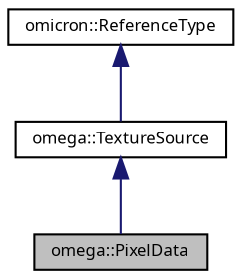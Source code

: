 digraph "omega::PixelData"
{
  bgcolor="transparent";
  edge [fontname="FreeSans.ttf",fontsize="8",labelfontname="FreeSans.ttf",labelfontsize="8"];
  node [fontname="FreeSans.ttf",fontsize="8",shape=record];
  Node1 [label="omega::PixelData",height=0.2,width=0.4,color="black", fillcolor="grey75", style="filled", fontcolor="black"];
  Node2 -> Node1 [dir="back",color="midnightblue",fontsize="8",style="solid",fontname="FreeSans.ttf"];
  Node2 [label="omega::TextureSource",height=0.2,width=0.4,color="black",URL="$classomega_1_1_texture_source.html"];
  Node3 -> Node2 [dir="back",color="midnightblue",fontsize="8",style="solid",fontname="FreeSans.ttf"];
  Node3 [label="omicron::ReferenceType",height=0.2,width=0.4,color="black",URL="$classomicron_1_1_reference_type.html",tooltip="Implements a base class for reference-counted types. "];
}
